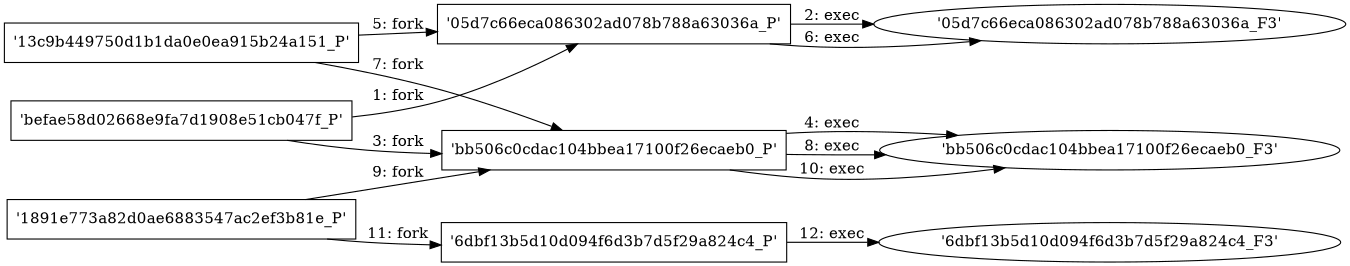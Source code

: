 digraph "D:\Learning\Paper\apt\基于CTI的攻击预警\Dataset\攻击图\ASGfromALLCTI\Vulnerability Spotlight Two vulnerabilities in Epignosis eFront.dot" {
rankdir="LR"
size="9"
fixedsize="false"
splines="true"
nodesep=0.3
ranksep=0
fontsize=10
overlap="scalexy"
engine= "neato"
	"'befae58d02668e9fa7d1908e51cb047f_P'" [node_type=Process shape=box]
	"'05d7c66eca086302ad078b788a63036a_P'" [node_type=Process shape=box]
	"'befae58d02668e9fa7d1908e51cb047f_P'" -> "'05d7c66eca086302ad078b788a63036a_P'" [label="1: fork"]
	"'05d7c66eca086302ad078b788a63036a_P'" [node_type=Process shape=box]
	"'05d7c66eca086302ad078b788a63036a_F3'" [node_type=File shape=ellipse]
	"'05d7c66eca086302ad078b788a63036a_P'" -> "'05d7c66eca086302ad078b788a63036a_F3'" [label="2: exec"]
	"'befae58d02668e9fa7d1908e51cb047f_P'" [node_type=Process shape=box]
	"'bb506c0cdac104bbea17100f26ecaeb0_P'" [node_type=Process shape=box]
	"'befae58d02668e9fa7d1908e51cb047f_P'" -> "'bb506c0cdac104bbea17100f26ecaeb0_P'" [label="3: fork"]
	"'bb506c0cdac104bbea17100f26ecaeb0_P'" [node_type=Process shape=box]
	"'bb506c0cdac104bbea17100f26ecaeb0_F3'" [node_type=File shape=ellipse]
	"'bb506c0cdac104bbea17100f26ecaeb0_P'" -> "'bb506c0cdac104bbea17100f26ecaeb0_F3'" [label="4: exec"]
	"'13c9b449750d1b1da0e0ea915b24a151_P'" [node_type=Process shape=box]
	"'05d7c66eca086302ad078b788a63036a_P'" [node_type=Process shape=box]
	"'13c9b449750d1b1da0e0ea915b24a151_P'" -> "'05d7c66eca086302ad078b788a63036a_P'" [label="5: fork"]
	"'05d7c66eca086302ad078b788a63036a_P'" [node_type=Process shape=box]
	"'05d7c66eca086302ad078b788a63036a_F3'" [node_type=File shape=ellipse]
	"'05d7c66eca086302ad078b788a63036a_P'" -> "'05d7c66eca086302ad078b788a63036a_F3'" [label="6: exec"]
	"'13c9b449750d1b1da0e0ea915b24a151_P'" [node_type=Process shape=box]
	"'bb506c0cdac104bbea17100f26ecaeb0_P'" [node_type=Process shape=box]
	"'13c9b449750d1b1da0e0ea915b24a151_P'" -> "'bb506c0cdac104bbea17100f26ecaeb0_P'" [label="7: fork"]
	"'bb506c0cdac104bbea17100f26ecaeb0_P'" [node_type=Process shape=box]
	"'bb506c0cdac104bbea17100f26ecaeb0_F3'" [node_type=File shape=ellipse]
	"'bb506c0cdac104bbea17100f26ecaeb0_P'" -> "'bb506c0cdac104bbea17100f26ecaeb0_F3'" [label="8: exec"]
	"'1891e773a82d0ae6883547ac2ef3b81e_P'" [node_type=Process shape=box]
	"'bb506c0cdac104bbea17100f26ecaeb0_P'" [node_type=Process shape=box]
	"'1891e773a82d0ae6883547ac2ef3b81e_P'" -> "'bb506c0cdac104bbea17100f26ecaeb0_P'" [label="9: fork"]
	"'bb506c0cdac104bbea17100f26ecaeb0_P'" [node_type=Process shape=box]
	"'bb506c0cdac104bbea17100f26ecaeb0_F3'" [node_type=File shape=ellipse]
	"'bb506c0cdac104bbea17100f26ecaeb0_P'" -> "'bb506c0cdac104bbea17100f26ecaeb0_F3'" [label="10: exec"]
	"'1891e773a82d0ae6883547ac2ef3b81e_P'" [node_type=Process shape=box]
	"'6dbf13b5d10d094f6d3b7d5f29a824c4_P'" [node_type=Process shape=box]
	"'1891e773a82d0ae6883547ac2ef3b81e_P'" -> "'6dbf13b5d10d094f6d3b7d5f29a824c4_P'" [label="11: fork"]
	"'6dbf13b5d10d094f6d3b7d5f29a824c4_P'" [node_type=Process shape=box]
	"'6dbf13b5d10d094f6d3b7d5f29a824c4_F3'" [node_type=File shape=ellipse]
	"'6dbf13b5d10d094f6d3b7d5f29a824c4_P'" -> "'6dbf13b5d10d094f6d3b7d5f29a824c4_F3'" [label="12: exec"]
}
